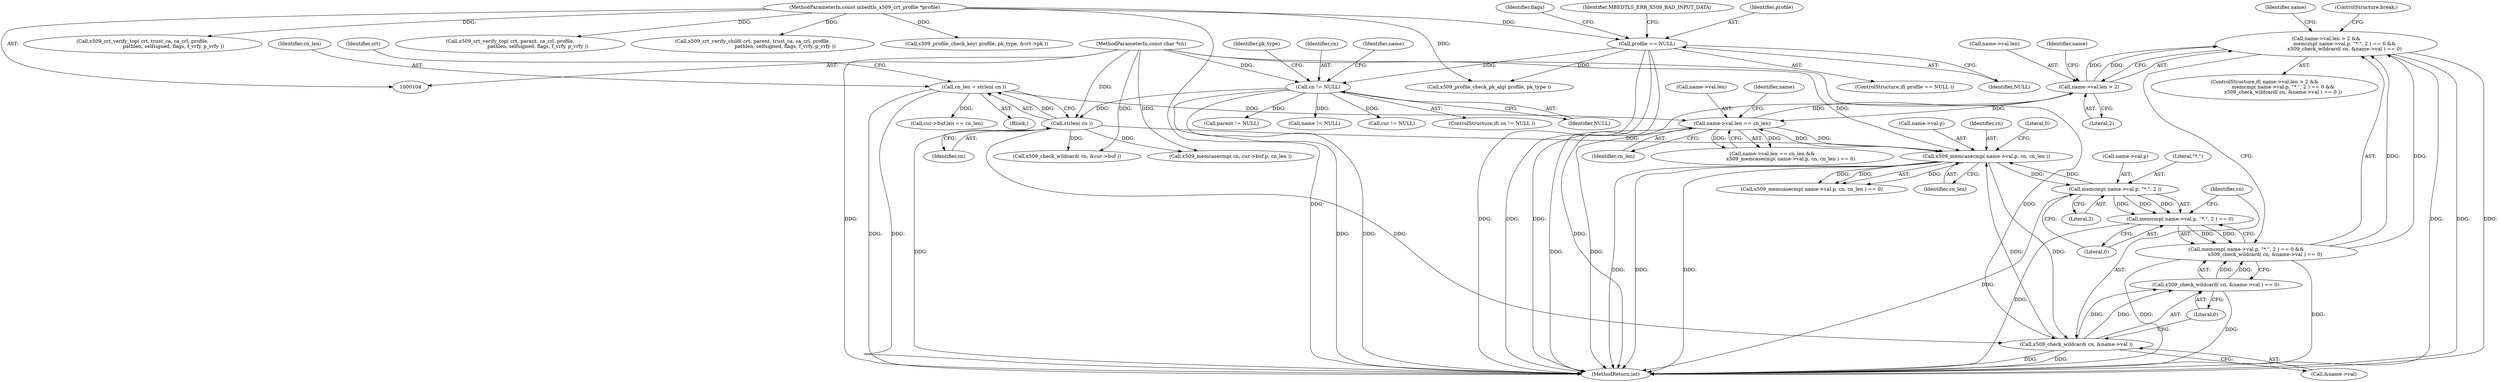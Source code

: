 digraph "1_mbedtls_d15795acd5074e0b44e71f7ede8bdfe1b48591fc@API" {
"1000275" [label="(Call,name->val.len > 2 &&\n                        memcmp( name->val.p, \"*.\", 2 ) == 0 &&\n                        x509_check_wildcard( cn, &name->val ) == 0)"];
"1000276" [label="(Call,name->val.len > 2)"];
"1000256" [label="(Call,name->val.len == cn_len)"];
"1000152" [label="(Call,cn_len = strlen( cn ))"];
"1000154" [label="(Call,strlen( cn ))"];
"1000142" [label="(Call,cn != NULL)"];
"1000109" [label="(MethodParameterIn,const char *cn)"];
"1000132" [label="(Call,profile == NULL)"];
"1000108" [label="(MethodParameterIn,const mbedtls_x509_crt_profile *profile)"];
"1000264" [label="(Call,x509_memcasecmp( name->val.p, cn, cn_len ))"];
"1000285" [label="(Call,memcmp( name->val.p, \"*.\", 2 ))"];
"1000295" [label="(Call,x509_check_wildcard( cn, &name->val ))"];
"1000283" [label="(Call,memcmp( name->val.p, \"*.\", 2 ) == 0 &&\n                        x509_check_wildcard( cn, &name->val ) == 0)"];
"1000284" [label="(Call,memcmp( name->val.p, \"*.\", 2 ) == 0)"];
"1000294" [label="(Call,x509_check_wildcard( cn, &name->val ) == 0)"];
"1000240" [label="(Call,name != NULL)"];
"1000263" [label="(Call,x509_memcasecmp( name->val.p, cn, cn_len ) == 0)"];
"1000274" [label="(ControlStructure,if( name->val.len > 2 &&\n                        memcmp( name->val.p, \"*.\", 2 ) == 0 &&\n                        x509_check_wildcard( cn, &name->val ) == 0 ))"];
"1000288" [label="(Identifier,name)"];
"1000295" [label="(Call,x509_check_wildcard( cn, &name->val ))"];
"1000272" [label="(Literal,0)"];
"1000302" [label="(ControlStructure,break;)"];
"1000215" [label="(Call,x509_check_wildcard( cn, &cur->buf ))"];
"1000378" [label="(Call,x509_crt_verify_top( crt, parent, ca_crl, profile,\n                                    pathlen, selfsigned, flags, f_vrfy, p_vrfy ))"];
"1000265" [label="(Call,name->val.p)"];
"1000142" [label="(Call,cn != NULL)"];
"1000257" [label="(Call,name->val.len)"];
"1000294" [label="(Call,x509_check_wildcard( cn, &name->val ) == 0)"];
"1000132" [label="(Call,profile == NULL)"];
"1000155" [label="(Identifier,cn)"];
"1000317" [label="(Identifier,pk_type)"];
"1000176" [label="(Call,cur->buf.len == cn_len)"];
"1000277" [label="(Call,name->val.len)"];
"1000108" [label="(MethodParameterIn,const mbedtls_x509_crt_profile *profile)"];
"1000271" [label="(Identifier,cn_len)"];
"1000286" [label="(Call,name->val.p)"];
"1000297" [label="(Call,&name->val)"];
"1000256" [label="(Call,name->val.len == cn_len)"];
"1000109" [label="(MethodParameterIn,const char *cn)"];
"1000136" [label="(Identifier,MBEDTLS_ERR_X509_BAD_INPUT_DATA)"];
"1000170" [label="(Call,cur != NULL)"];
"1000296" [label="(Identifier,cn)"];
"1000291" [label="(Literal,\"*.\")"];
"1000292" [label="(Literal,2)"];
"1000143" [label="(Identifier,cn)"];
"1000275" [label="(Call,name->val.len > 2 &&\n                        memcmp( name->val.p, \"*.\", 2 ) == 0 &&\n                        x509_check_wildcard( cn, &name->val ) == 0)"];
"1000283" [label="(Call,memcmp( name->val.p, \"*.\", 2 ) == 0 &&\n                        x509_check_wildcard( cn, &name->val ) == 0)"];
"1000293" [label="(Literal,0)"];
"1000154" [label="(Call,strlen( cn ))"];
"1000264" [label="(Call,x509_memcasecmp( name->val.p, cn, cn_len ))"];
"1000304" [label="(Identifier,name)"];
"1000262" [label="(Identifier,cn_len)"];
"1000159" [label="(Identifier,crt)"];
"1000131" [label="(ControlStructure,if( profile == NULL ))"];
"1000134" [label="(Identifier,NULL)"];
"1000282" [label="(Literal,2)"];
"1000133" [label="(Identifier,profile)"];
"1000270" [label="(Identifier,cn)"];
"1000184" [label="(Call,x509_memcasecmp( cn, cur->buf.p, cn_len ))"];
"1000141" [label="(ControlStructure,if( cn != NULL ))"];
"1000428" [label="(Call,x509_crt_verify_child( crt, parent, trust_ca, ca_crl, profile,\n                                          pathlen, selfsigned, flags, f_vrfy, p_vrfy ))"];
"1000301" [label="(Literal,0)"];
"1000284" [label="(Call,memcmp( name->val.p, \"*.\", 2 ) == 0)"];
"1000153" [label="(Identifier,cn_len)"];
"1000147" [label="(Identifier,name)"];
"1000335" [label="(Call,x509_profile_check_key( profile, pk_type, &crt->pk ))"];
"1000145" [label="(Block,)"];
"1000325" [label="(Call,x509_profile_check_pk_alg( profile, pk_type ))"];
"1000285" [label="(Call,memcmp( name->val.p, \"*.\", 2 ))"];
"1000152" [label="(Call,cn_len = strlen( cn ))"];
"1000139" [label="(Identifier,flags)"];
"1000276" [label="(Call,name->val.len > 2)"];
"1000267" [label="(Identifier,name)"];
"1000144" [label="(Identifier,NULL)"];
"1000351" [label="(Call,parent != NULL)"];
"1000449" [label="(Call,x509_crt_verify_top( crt, trust_ca, ca_crl, profile,\n                                        pathlen, selfsigned, flags, f_vrfy, p_vrfy ))"];
"1000474" [label="(MethodReturn,int)"];
"1000255" [label="(Call,name->val.len == cn_len &&\n                        x509_memcasecmp( name->val.p, cn, cn_len ) == 0)"];
"1000275" -> "1000274"  [label="AST: "];
"1000275" -> "1000276"  [label="CFG: "];
"1000275" -> "1000283"  [label="CFG: "];
"1000276" -> "1000275"  [label="AST: "];
"1000283" -> "1000275"  [label="AST: "];
"1000302" -> "1000275"  [label="CFG: "];
"1000304" -> "1000275"  [label="CFG: "];
"1000275" -> "1000474"  [label="DDG: "];
"1000275" -> "1000474"  [label="DDG: "];
"1000275" -> "1000474"  [label="DDG: "];
"1000276" -> "1000275"  [label="DDG: "];
"1000276" -> "1000275"  [label="DDG: "];
"1000283" -> "1000275"  [label="DDG: "];
"1000283" -> "1000275"  [label="DDG: "];
"1000276" -> "1000282"  [label="CFG: "];
"1000277" -> "1000276"  [label="AST: "];
"1000282" -> "1000276"  [label="AST: "];
"1000288" -> "1000276"  [label="CFG: "];
"1000276" -> "1000474"  [label="DDG: "];
"1000276" -> "1000256"  [label="DDG: "];
"1000256" -> "1000276"  [label="DDG: "];
"1000256" -> "1000255"  [label="AST: "];
"1000256" -> "1000262"  [label="CFG: "];
"1000257" -> "1000256"  [label="AST: "];
"1000262" -> "1000256"  [label="AST: "];
"1000267" -> "1000256"  [label="CFG: "];
"1000255" -> "1000256"  [label="CFG: "];
"1000256" -> "1000474"  [label="DDG: "];
"1000256" -> "1000474"  [label="DDG: "];
"1000256" -> "1000255"  [label="DDG: "];
"1000256" -> "1000255"  [label="DDG: "];
"1000152" -> "1000256"  [label="DDG: "];
"1000264" -> "1000256"  [label="DDG: "];
"1000256" -> "1000264"  [label="DDG: "];
"1000152" -> "1000145"  [label="AST: "];
"1000152" -> "1000154"  [label="CFG: "];
"1000153" -> "1000152"  [label="AST: "];
"1000154" -> "1000152"  [label="AST: "];
"1000159" -> "1000152"  [label="CFG: "];
"1000152" -> "1000474"  [label="DDG: "];
"1000152" -> "1000474"  [label="DDG: "];
"1000154" -> "1000152"  [label="DDG: "];
"1000152" -> "1000176"  [label="DDG: "];
"1000154" -> "1000155"  [label="CFG: "];
"1000155" -> "1000154"  [label="AST: "];
"1000154" -> "1000474"  [label="DDG: "];
"1000142" -> "1000154"  [label="DDG: "];
"1000109" -> "1000154"  [label="DDG: "];
"1000154" -> "1000184"  [label="DDG: "];
"1000154" -> "1000215"  [label="DDG: "];
"1000154" -> "1000264"  [label="DDG: "];
"1000154" -> "1000295"  [label="DDG: "];
"1000142" -> "1000141"  [label="AST: "];
"1000142" -> "1000144"  [label="CFG: "];
"1000143" -> "1000142"  [label="AST: "];
"1000144" -> "1000142"  [label="AST: "];
"1000147" -> "1000142"  [label="CFG: "];
"1000317" -> "1000142"  [label="CFG: "];
"1000142" -> "1000474"  [label="DDG: "];
"1000142" -> "1000474"  [label="DDG: "];
"1000109" -> "1000142"  [label="DDG: "];
"1000132" -> "1000142"  [label="DDG: "];
"1000142" -> "1000170"  [label="DDG: "];
"1000142" -> "1000240"  [label="DDG: "];
"1000142" -> "1000351"  [label="DDG: "];
"1000109" -> "1000104"  [label="AST: "];
"1000109" -> "1000474"  [label="DDG: "];
"1000109" -> "1000184"  [label="DDG: "];
"1000109" -> "1000215"  [label="DDG: "];
"1000109" -> "1000264"  [label="DDG: "];
"1000109" -> "1000295"  [label="DDG: "];
"1000132" -> "1000131"  [label="AST: "];
"1000132" -> "1000134"  [label="CFG: "];
"1000133" -> "1000132"  [label="AST: "];
"1000134" -> "1000132"  [label="AST: "];
"1000136" -> "1000132"  [label="CFG: "];
"1000139" -> "1000132"  [label="CFG: "];
"1000132" -> "1000474"  [label="DDG: "];
"1000132" -> "1000474"  [label="DDG: "];
"1000132" -> "1000474"  [label="DDG: "];
"1000108" -> "1000132"  [label="DDG: "];
"1000132" -> "1000325"  [label="DDG: "];
"1000108" -> "1000104"  [label="AST: "];
"1000108" -> "1000474"  [label="DDG: "];
"1000108" -> "1000325"  [label="DDG: "];
"1000108" -> "1000335"  [label="DDG: "];
"1000108" -> "1000378"  [label="DDG: "];
"1000108" -> "1000428"  [label="DDG: "];
"1000108" -> "1000449"  [label="DDG: "];
"1000264" -> "1000263"  [label="AST: "];
"1000264" -> "1000271"  [label="CFG: "];
"1000265" -> "1000264"  [label="AST: "];
"1000270" -> "1000264"  [label="AST: "];
"1000271" -> "1000264"  [label="AST: "];
"1000272" -> "1000264"  [label="CFG: "];
"1000264" -> "1000474"  [label="DDG: "];
"1000264" -> "1000474"  [label="DDG: "];
"1000264" -> "1000474"  [label="DDG: "];
"1000264" -> "1000263"  [label="DDG: "];
"1000264" -> "1000263"  [label="DDG: "];
"1000264" -> "1000263"  [label="DDG: "];
"1000285" -> "1000264"  [label="DDG: "];
"1000295" -> "1000264"  [label="DDG: "];
"1000264" -> "1000285"  [label="DDG: "];
"1000264" -> "1000295"  [label="DDG: "];
"1000285" -> "1000284"  [label="AST: "];
"1000285" -> "1000292"  [label="CFG: "];
"1000286" -> "1000285"  [label="AST: "];
"1000291" -> "1000285"  [label="AST: "];
"1000292" -> "1000285"  [label="AST: "];
"1000293" -> "1000285"  [label="CFG: "];
"1000285" -> "1000474"  [label="DDG: "];
"1000285" -> "1000284"  [label="DDG: "];
"1000285" -> "1000284"  [label="DDG: "];
"1000285" -> "1000284"  [label="DDG: "];
"1000295" -> "1000294"  [label="AST: "];
"1000295" -> "1000297"  [label="CFG: "];
"1000296" -> "1000295"  [label="AST: "];
"1000297" -> "1000295"  [label="AST: "];
"1000301" -> "1000295"  [label="CFG: "];
"1000295" -> "1000474"  [label="DDG: "];
"1000295" -> "1000474"  [label="DDG: "];
"1000295" -> "1000294"  [label="DDG: "];
"1000295" -> "1000294"  [label="DDG: "];
"1000283" -> "1000284"  [label="CFG: "];
"1000283" -> "1000294"  [label="CFG: "];
"1000284" -> "1000283"  [label="AST: "];
"1000294" -> "1000283"  [label="AST: "];
"1000283" -> "1000474"  [label="DDG: "];
"1000283" -> "1000474"  [label="DDG: "];
"1000284" -> "1000283"  [label="DDG: "];
"1000284" -> "1000283"  [label="DDG: "];
"1000294" -> "1000283"  [label="DDG: "];
"1000294" -> "1000283"  [label="DDG: "];
"1000284" -> "1000293"  [label="CFG: "];
"1000293" -> "1000284"  [label="AST: "];
"1000296" -> "1000284"  [label="CFG: "];
"1000284" -> "1000474"  [label="DDG: "];
"1000294" -> "1000301"  [label="CFG: "];
"1000301" -> "1000294"  [label="AST: "];
"1000294" -> "1000474"  [label="DDG: "];
}
